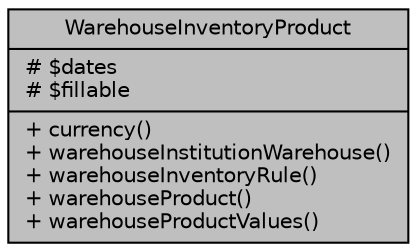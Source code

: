 digraph "WarehouseInventoryProduct"
{
 // LATEX_PDF_SIZE
  bgcolor="transparent";
  edge [fontname="Helvetica",fontsize="10",labelfontname="Helvetica",labelfontsize="10"];
  node [fontname="Helvetica",fontsize="10",shape=record];
  Node1 [label="{WarehouseInventoryProduct\n|# $dates\l# $fillable\l|+ currency()\l+ warehouseInstitutionWarehouse()\l+ warehouseInventoryRule()\l+ warehouseProduct()\l+ warehouseProductValues()\l}",height=0.2,width=0.4,color="black", fillcolor="grey75", style="filled", fontcolor="black",tooltip="Datos del inventario de los productos."];
}
